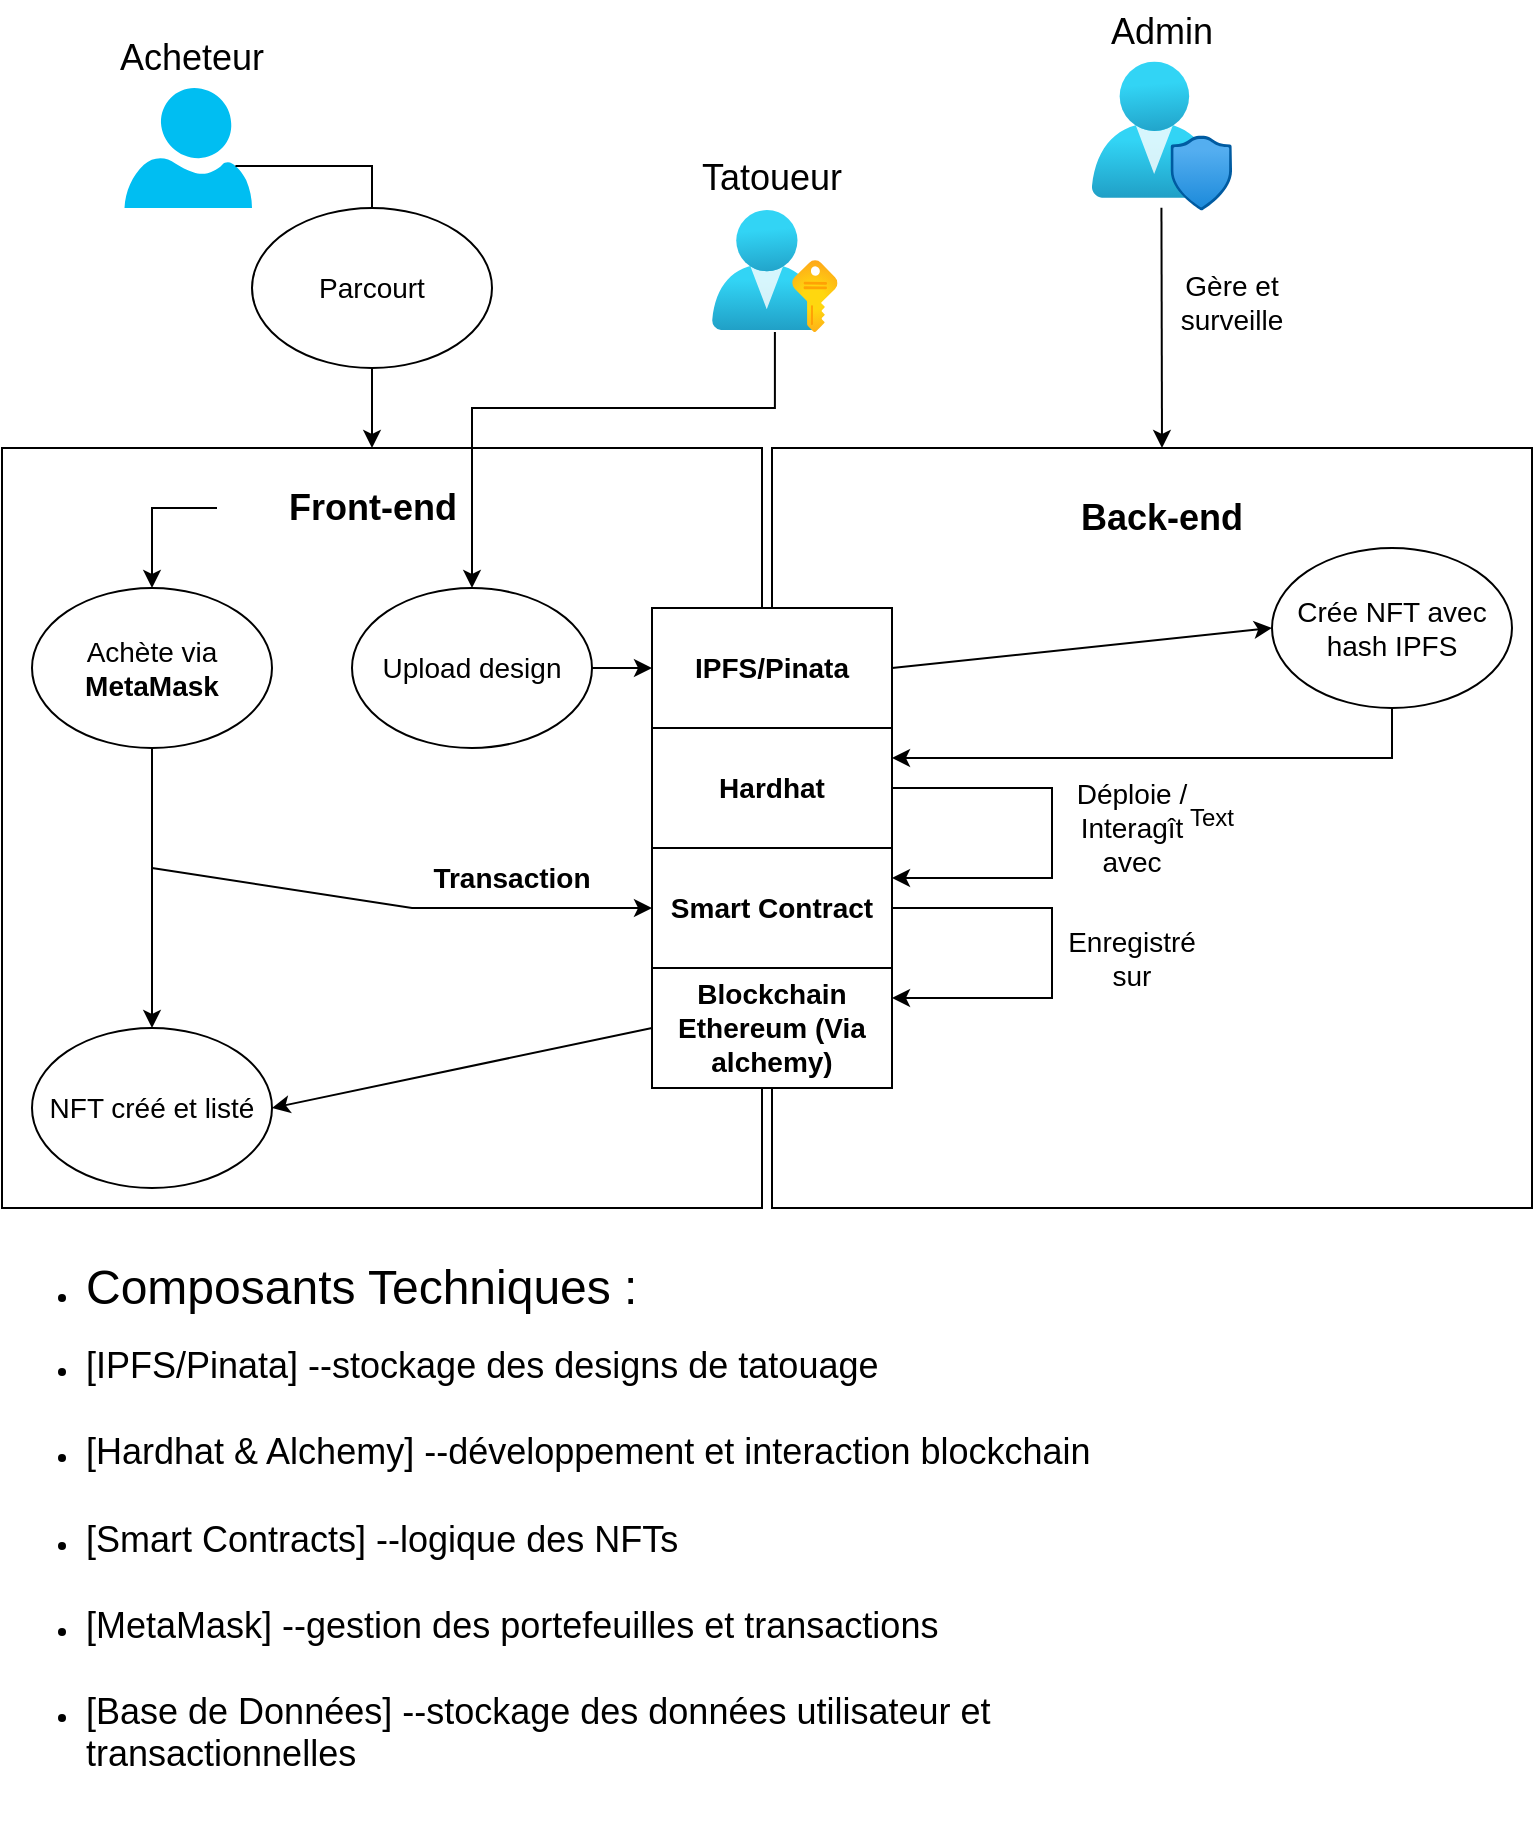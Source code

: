 <mxfile version="22.1.5" type="github">
  <diagram id="R2lEEEUBdFMjLlhIrx00" name="Page-1">
    <mxGraphModel dx="2391" dy="1143" grid="1" gridSize="10" guides="1" tooltips="1" connect="1" arrows="1" fold="1" page="1" pageScale="1" pageWidth="850" pageHeight="1100" math="0" shadow="0" extFonts="Permanent Marker^https://fonts.googleapis.com/css?family=Permanent+Marker">
      <root>
        <mxCell id="0" />
        <mxCell id="1" parent="0" />
        <mxCell id="YhrYxxY0uUsillaBshX8-10" value="" style="whiteSpace=wrap;html=1;aspect=fixed;" vertex="1" parent="1">
          <mxGeometry x="440" y="240" width="380" height="380" as="geometry" />
        </mxCell>
        <mxCell id="YhrYxxY0uUsillaBshX8-8" value="" style="whiteSpace=wrap;html=1;aspect=fixed;" vertex="1" parent="1">
          <mxGeometry x="55" y="240" width="380" height="380" as="geometry" />
        </mxCell>
        <mxCell id="YhrYxxY0uUsillaBshX8-2" value="&lt;font style=&quot;font-size: 18px;&quot;&gt;Tatoueur&lt;/font&gt;" style="text;html=1;strokeColor=none;fillColor=none;align=center;verticalAlign=middle;whiteSpace=wrap;rounded=0;" vertex="1" parent="1">
          <mxGeometry x="410" y="90" width="60" height="30" as="geometry" />
        </mxCell>
        <mxCell id="YhrYxxY0uUsillaBshX8-3" value="" style="verticalLabelPosition=bottom;html=1;verticalAlign=top;align=center;strokeColor=none;fillColor=#00BEF2;shape=mxgraph.azure.user;" vertex="1" parent="1">
          <mxGeometry x="116.25" y="60" width="63.75" height="60" as="geometry" />
        </mxCell>
        <mxCell id="YhrYxxY0uUsillaBshX8-4" value="&lt;font style=&quot;font-size: 18px;&quot;&gt;Acheteur&lt;/font&gt;" style="text;html=1;strokeColor=none;fillColor=none;align=center;verticalAlign=middle;whiteSpace=wrap;rounded=0;" vertex="1" parent="1">
          <mxGeometry x="120" y="29" width="60" height="31" as="geometry" />
        </mxCell>
        <mxCell id="YhrYxxY0uUsillaBshX8-5" value="" style="image;aspect=fixed;html=1;points=[];align=center;fontSize=12;image=img/lib/azure2/management_governance/User_Privacy.svg;" vertex="1" parent="1">
          <mxGeometry x="599.94" y="46.75" width="70.12" height="74.5" as="geometry" />
        </mxCell>
        <mxCell id="YhrYxxY0uUsillaBshX8-6" value="&lt;font style=&quot;font-size: 18px;&quot;&gt;Admin&lt;/font&gt;" style="text;html=1;strokeColor=none;fillColor=none;align=center;verticalAlign=middle;whiteSpace=wrap;rounded=0;" vertex="1" parent="1">
          <mxGeometry x="605" y="16.75" width="60" height="30" as="geometry" />
        </mxCell>
        <mxCell id="YhrYxxY0uUsillaBshX8-14" style="edgeStyle=orthogonalEdgeStyle;rounded=0;orthogonalLoop=1;jettySize=auto;html=1;entryX=0.5;entryY=0;entryDx=0;entryDy=0;" edge="1" parent="1" source="YhrYxxY0uUsillaBshX8-7" target="YhrYxxY0uUsillaBshX8-13">
          <mxGeometry relative="1" as="geometry">
            <Array as="points">
              <mxPoint x="441" y="220" />
              <mxPoint x="290" y="220" />
            </Array>
          </mxGeometry>
        </mxCell>
        <mxCell id="YhrYxxY0uUsillaBshX8-7" value="" style="image;aspect=fixed;html=1;points=[];align=center;fontSize=12;image=img/lib/azure2/azure_stack/User_Subscriptions.svg;" vertex="1" parent="1">
          <mxGeometry x="410" y="121" width="62.85" height="61" as="geometry" />
        </mxCell>
        <mxCell id="YhrYxxY0uUsillaBshX8-11" value="&lt;b&gt;&lt;font style=&quot;font-size: 18px;&quot;&gt;Front-end&lt;/font&gt;&lt;/b&gt;" style="text;html=1;strokeColor=none;fillColor=none;align=center;verticalAlign=middle;whiteSpace=wrap;rounded=0;" vertex="1" parent="1">
          <mxGeometry x="162.5" y="240" width="155" height="60" as="geometry" />
        </mxCell>
        <mxCell id="YhrYxxY0uUsillaBshX8-12" value="&lt;font style=&quot;font-size: 18px;&quot;&gt;&lt;b&gt;Back-end&lt;/b&gt;&lt;/font&gt;" style="text;html=1;strokeColor=none;fillColor=none;align=center;verticalAlign=middle;whiteSpace=wrap;rounded=0;" vertex="1" parent="1">
          <mxGeometry x="565" y="240" width="140" height="70" as="geometry" />
        </mxCell>
        <mxCell id="YhrYxxY0uUsillaBshX8-13" value="&lt;font style=&quot;font-size: 14px;&quot;&gt;Upload design&lt;/font&gt;" style="ellipse;whiteSpace=wrap;html=1;" vertex="1" parent="1">
          <mxGeometry x="230" y="310" width="120" height="80" as="geometry" />
        </mxCell>
        <mxCell id="YhrYxxY0uUsillaBshX8-15" value="" style="endArrow=classic;html=1;rounded=0;exitX=1;exitY=0.5;exitDx=0;exitDy=0;entryX=0;entryY=0.5;entryDx=0;entryDy=0;" edge="1" parent="1" source="YhrYxxY0uUsillaBshX8-13" target="YhrYxxY0uUsillaBshX8-16">
          <mxGeometry width="50" height="50" relative="1" as="geometry">
            <mxPoint x="330" y="380" as="sourcePoint" />
            <mxPoint x="380" y="330" as="targetPoint" />
          </mxGeometry>
        </mxCell>
        <mxCell id="YhrYxxY0uUsillaBshX8-16" value="&lt;font style=&quot;font-size: 14px;&quot;&gt;&lt;b&gt;IPFS/Pinata&lt;/b&gt;&lt;/font&gt;" style="rounded=0;whiteSpace=wrap;html=1;" vertex="1" parent="1">
          <mxGeometry x="380" y="320" width="120" height="60" as="geometry" />
        </mxCell>
        <mxCell id="YhrYxxY0uUsillaBshX8-17" value="&lt;font style=&quot;font-size: 14px;&quot;&gt;Crée NFT avec hash IPFS&lt;/font&gt;" style="ellipse;whiteSpace=wrap;html=1;" vertex="1" parent="1">
          <mxGeometry x="690" y="290" width="120" height="80" as="geometry" />
        </mxCell>
        <mxCell id="YhrYxxY0uUsillaBshX8-18" value="" style="endArrow=classic;html=1;rounded=0;exitX=1;exitY=0.5;exitDx=0;exitDy=0;entryX=0;entryY=0.5;entryDx=0;entryDy=0;" edge="1" parent="1" source="YhrYxxY0uUsillaBshX8-16" target="YhrYxxY0uUsillaBshX8-17">
          <mxGeometry width="50" height="50" relative="1" as="geometry">
            <mxPoint x="530" y="350" as="sourcePoint" />
            <mxPoint x="580" y="300" as="targetPoint" />
          </mxGeometry>
        </mxCell>
        <mxCell id="YhrYxxY0uUsillaBshX8-19" value="&lt;font style=&quot;font-size: 14px;&quot;&gt;&lt;b&gt;Hardhat&lt;/b&gt;&lt;/font&gt;" style="rounded=0;whiteSpace=wrap;html=1;" vertex="1" parent="1">
          <mxGeometry x="380" y="380" width="120" height="60" as="geometry" />
        </mxCell>
        <mxCell id="YhrYxxY0uUsillaBshX8-20" value="" style="endArrow=classic;html=1;rounded=0;exitX=0.5;exitY=1;exitDx=0;exitDy=0;entryX=1;entryY=0.25;entryDx=0;entryDy=0;" edge="1" parent="1" source="YhrYxxY0uUsillaBshX8-17" target="YhrYxxY0uUsillaBshX8-19">
          <mxGeometry width="50" height="50" relative="1" as="geometry">
            <mxPoint x="720" y="450" as="sourcePoint" />
            <mxPoint x="770" y="400" as="targetPoint" />
            <Array as="points">
              <mxPoint x="750" y="395" />
            </Array>
          </mxGeometry>
        </mxCell>
        <mxCell id="YhrYxxY0uUsillaBshX8-22" value="&lt;font style=&quot;font-size: 14px;&quot;&gt;&lt;b&gt;Smart Contract&lt;/b&gt;&lt;/font&gt;" style="rounded=0;whiteSpace=wrap;html=1;" vertex="1" parent="1">
          <mxGeometry x="380" y="440" width="120" height="60" as="geometry" />
        </mxCell>
        <mxCell id="YhrYxxY0uUsillaBshX8-23" value="" style="endArrow=classic;html=1;rounded=0;exitX=1;exitY=0.5;exitDx=0;exitDy=0;entryX=1;entryY=0.25;entryDx=0;entryDy=0;" edge="1" parent="1" source="YhrYxxY0uUsillaBshX8-19" target="YhrYxxY0uUsillaBshX8-22">
          <mxGeometry width="50" height="50" relative="1" as="geometry">
            <mxPoint x="590" y="520" as="sourcePoint" />
            <mxPoint x="640" y="470" as="targetPoint" />
            <Array as="points">
              <mxPoint x="580" y="410" />
              <mxPoint x="580" y="455" />
            </Array>
          </mxGeometry>
        </mxCell>
        <mxCell id="YhrYxxY0uUsillaBshX8-26" value="&lt;font style=&quot;font-size: 14px;&quot;&gt;Déploie / Interagît avec&lt;/font&gt;" style="text;html=1;strokeColor=none;fillColor=none;align=center;verticalAlign=middle;whiteSpace=wrap;rounded=0;" vertex="1" parent="1">
          <mxGeometry x="590" y="415" width="60" height="30" as="geometry" />
        </mxCell>
        <mxCell id="YhrYxxY0uUsillaBshX8-27" value="&lt;font style=&quot;font-size: 14px;&quot;&gt;&lt;b&gt;Blockchain Ethereum (Via alchemy)&lt;/b&gt;&lt;/font&gt;" style="rounded=0;whiteSpace=wrap;html=1;" vertex="1" parent="1">
          <mxGeometry x="380" y="500" width="120" height="60" as="geometry" />
        </mxCell>
        <mxCell id="YhrYxxY0uUsillaBshX8-29" value="" style="endArrow=classic;html=1;rounded=0;exitX=1;exitY=0.5;exitDx=0;exitDy=0;entryX=1;entryY=0.25;entryDx=0;entryDy=0;" edge="1" parent="1" source="YhrYxxY0uUsillaBshX8-22" target="YhrYxxY0uUsillaBshX8-27">
          <mxGeometry width="50" height="50" relative="1" as="geometry">
            <mxPoint x="550" y="560" as="sourcePoint" />
            <mxPoint x="600" y="510" as="targetPoint" />
            <Array as="points">
              <mxPoint x="580" y="470" />
              <mxPoint x="580" y="515" />
            </Array>
          </mxGeometry>
        </mxCell>
        <mxCell id="YhrYxxY0uUsillaBshX8-30" value="&lt;font style=&quot;font-size: 14px;&quot;&gt;Enregistré sur&lt;/font&gt;" style="text;html=1;strokeColor=none;fillColor=none;align=center;verticalAlign=middle;whiteSpace=wrap;rounded=0;" vertex="1" parent="1">
          <mxGeometry x="590" y="480" width="60" height="30" as="geometry" />
        </mxCell>
        <mxCell id="YhrYxxY0uUsillaBshX8-31" value="&lt;font style=&quot;font-size: 14px;&quot;&gt;NFT créé et listé&lt;/font&gt;" style="ellipse;whiteSpace=wrap;html=1;" vertex="1" parent="1">
          <mxGeometry x="70" y="530" width="120" height="80" as="geometry" />
        </mxCell>
        <mxCell id="YhrYxxY0uUsillaBshX8-32" value="" style="endArrow=classic;html=1;rounded=0;exitX=0;exitY=0.5;exitDx=0;exitDy=0;entryX=1;entryY=0.5;entryDx=0;entryDy=0;" edge="1" parent="1" source="YhrYxxY0uUsillaBshX8-27" target="YhrYxxY0uUsillaBshX8-31">
          <mxGeometry width="50" height="50" relative="1" as="geometry">
            <mxPoint x="310" y="600" as="sourcePoint" />
            <mxPoint x="360" y="550" as="targetPoint" />
          </mxGeometry>
        </mxCell>
        <mxCell id="YhrYxxY0uUsillaBshX8-33" value="" style="endArrow=classic;html=1;rounded=0;exitX=0.5;exitY=1;exitDx=0;exitDy=0;entryX=0.5;entryY=0;entryDx=0;entryDy=0;" edge="1" parent="1" source="YhrYxxY0uUsillaBshX8-34" target="YhrYxxY0uUsillaBshX8-11">
          <mxGeometry width="50" height="50" relative="1" as="geometry">
            <mxPoint x="340" y="100" as="sourcePoint" />
            <mxPoint x="390" y="50" as="targetPoint" />
          </mxGeometry>
        </mxCell>
        <mxCell id="YhrYxxY0uUsillaBshX8-34" value="" style="ellipse;whiteSpace=wrap;html=1;" vertex="1" parent="1">
          <mxGeometry x="180" y="120" width="120" height="80" as="geometry" />
        </mxCell>
        <mxCell id="YhrYxxY0uUsillaBshX8-36" value="" style="endArrow=none;html=1;rounded=0;exitX=0.87;exitY=0.65;exitDx=0;exitDy=0;exitPerimeter=0;entryX=0.5;entryY=0;entryDx=0;entryDy=0;" edge="1" parent="1" source="YhrYxxY0uUsillaBshX8-3" target="YhrYxxY0uUsillaBshX8-34">
          <mxGeometry width="50" height="50" relative="1" as="geometry">
            <mxPoint x="200" y="102.75" as="sourcePoint" />
            <mxPoint x="250" y="52.75" as="targetPoint" />
            <Array as="points">
              <mxPoint x="240" y="99" />
            </Array>
          </mxGeometry>
        </mxCell>
        <mxCell id="YhrYxxY0uUsillaBshX8-37" value="&lt;font style=&quot;font-size: 14px;&quot;&gt;Parcourt&lt;/font&gt;" style="text;html=1;strokeColor=none;fillColor=none;align=center;verticalAlign=middle;whiteSpace=wrap;rounded=0;" vertex="1" parent="1">
          <mxGeometry x="210" y="145" width="60" height="30" as="geometry" />
        </mxCell>
        <mxCell id="YhrYxxY0uUsillaBshX8-38" value="&lt;font style=&quot;font-size: 14px;&quot;&gt;Achète via &lt;b&gt;MetaMask&lt;/b&gt;&lt;/font&gt;" style="ellipse;whiteSpace=wrap;html=1;" vertex="1" parent="1">
          <mxGeometry x="70" y="310" width="120" height="80" as="geometry" />
        </mxCell>
        <mxCell id="YhrYxxY0uUsillaBshX8-40" value="" style="endArrow=classic;html=1;rounded=0;exitX=0.5;exitY=1;exitDx=0;exitDy=0;entryX=0.5;entryY=0;entryDx=0;entryDy=0;" edge="1" parent="1" source="YhrYxxY0uUsillaBshX8-38" target="YhrYxxY0uUsillaBshX8-31">
          <mxGeometry width="50" height="50" relative="1" as="geometry">
            <mxPoint x="130" y="480" as="sourcePoint" />
            <mxPoint x="180" y="430" as="targetPoint" />
          </mxGeometry>
        </mxCell>
        <mxCell id="YhrYxxY0uUsillaBshX8-41" value="" style="endArrow=classic;html=1;rounded=0;exitX=0;exitY=0.5;exitDx=0;exitDy=0;entryX=0.5;entryY=0;entryDx=0;entryDy=0;" edge="1" parent="1" source="YhrYxxY0uUsillaBshX8-11" target="YhrYxxY0uUsillaBshX8-38">
          <mxGeometry width="50" height="50" relative="1" as="geometry">
            <mxPoint x="110" y="310" as="sourcePoint" />
            <mxPoint x="160" y="260" as="targetPoint" />
            <Array as="points">
              <mxPoint x="130" y="270" />
            </Array>
          </mxGeometry>
        </mxCell>
        <mxCell id="YhrYxxY0uUsillaBshX8-44" value="" style="endArrow=classic;html=1;rounded=0;entryX=0;entryY=0.5;entryDx=0;entryDy=0;" edge="1" parent="1" target="YhrYxxY0uUsillaBshX8-22">
          <mxGeometry width="50" height="50" relative="1" as="geometry">
            <mxPoint x="130" y="450" as="sourcePoint" />
            <mxPoint x="200" y="410" as="targetPoint" />
            <Array as="points">
              <mxPoint x="260" y="470" />
            </Array>
          </mxGeometry>
        </mxCell>
        <mxCell id="YhrYxxY0uUsillaBshX8-45" value="Text" style="text;html=1;strokeColor=none;fillColor=none;align=center;verticalAlign=middle;whiteSpace=wrap;rounded=0;" vertex="1" parent="1">
          <mxGeometry x="630" y="410" width="60" height="30" as="geometry" />
        </mxCell>
        <mxCell id="YhrYxxY0uUsillaBshX8-46" value="&lt;font style=&quot;font-size: 14px;&quot;&gt;&lt;b&gt;Transaction&lt;/b&gt;&lt;/font&gt;" style="text;html=1;strokeColor=none;fillColor=none;align=center;verticalAlign=middle;whiteSpace=wrap;rounded=0;" vertex="1" parent="1">
          <mxGeometry x="280" y="440" width="60" height="30" as="geometry" />
        </mxCell>
        <mxCell id="YhrYxxY0uUsillaBshX8-48" value="" style="endArrow=classic;html=1;rounded=0;entryX=0.5;entryY=0;entryDx=0;entryDy=0;exitX=0.496;exitY=0.981;exitDx=0;exitDy=0;exitPerimeter=0;" edge="1" parent="1" source="YhrYxxY0uUsillaBshX8-5" target="YhrYxxY0uUsillaBshX8-12">
          <mxGeometry width="50" height="50" relative="1" as="geometry">
            <mxPoint x="635" y="150" as="sourcePoint" />
            <mxPoint x="700" y="160" as="targetPoint" />
          </mxGeometry>
        </mxCell>
        <mxCell id="YhrYxxY0uUsillaBshX8-49" value="&lt;font style=&quot;font-size: 14px;&quot;&gt;Gère et surveille&lt;/font&gt;" style="text;html=1;strokeColor=none;fillColor=none;align=center;verticalAlign=middle;whiteSpace=wrap;rounded=0;" vertex="1" parent="1">
          <mxGeometry x="640" y="152" width="60" height="30" as="geometry" />
        </mxCell>
        <mxCell id="YhrYxxY0uUsillaBshX8-51" value="&lt;ul&gt;&lt;li&gt;&lt;font style=&quot;&quot;&gt;&lt;font style=&quot;font-size: 24px;&quot;&gt;Composants Techniques :&lt;br&gt;&lt;/font&gt;&lt;br&gt;&lt;/font&gt;&lt;/li&gt;&lt;li&gt;&lt;font style=&quot;font-size: 18px;&quot;&gt;[IPFS/Pinata] --stockage des designs de tatouage&lt;br&gt;&lt;br&gt;&lt;/font&gt;&lt;/li&gt;&lt;li&gt;&lt;font style=&quot;font-size: 18px;&quot;&gt;[Hardhat &amp;amp; Alchemy] --développement et interaction blockchain&lt;br&gt;&lt;br&gt;&lt;/font&gt;&lt;/li&gt;&lt;li&gt;&lt;font style=&quot;font-size: 18px;&quot;&gt;[Smart Contracts] --logique des NFTs&lt;br&gt;&lt;br&gt;&lt;/font&gt;&lt;/li&gt;&lt;li&gt;&lt;font style=&quot;font-size: 18px;&quot;&gt;[MetaMask] --gestion des portefeuilles et transactions&lt;br&gt;&lt;br&gt;&lt;/font&gt;&lt;/li&gt;&lt;li&gt;&lt;font style=&quot;font-size: 18px;&quot;&gt;[Base de Données] --stockage des données utilisateur et transactionnelles&lt;/font&gt;&lt;br&gt;&lt;/li&gt;&lt;/ul&gt;" style="text;strokeColor=none;fillColor=none;html=1;whiteSpace=wrap;verticalAlign=middle;overflow=hidden;" vertex="1" parent="1">
          <mxGeometry x="55" y="620" width="545" height="310" as="geometry" />
        </mxCell>
      </root>
    </mxGraphModel>
  </diagram>
</mxfile>
